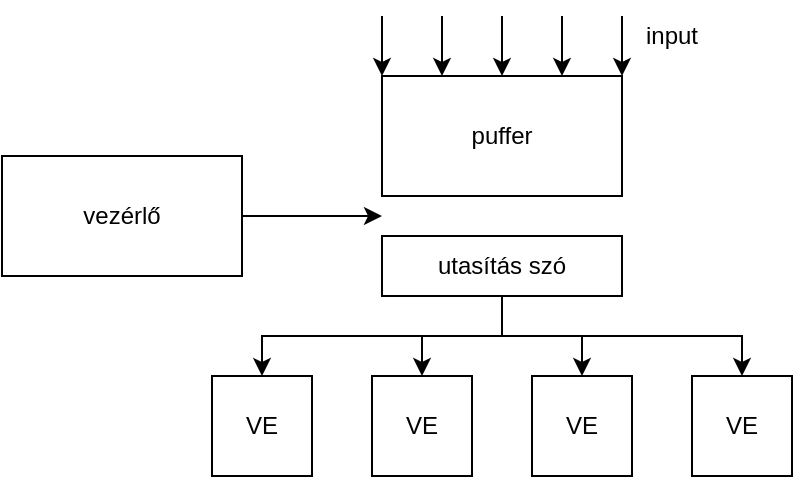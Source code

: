 <mxfile version="14.5.7" type="device"><diagram id="d2Ujw35MIQjmWdx2E8hi" name="Page-1"><mxGraphModel dx="685" dy="356" grid="1" gridSize="10" guides="1" tooltips="1" connect="1" arrows="1" fold="1" page="1" pageScale="1" pageWidth="2336" pageHeight="1654" math="0" shadow="0"><root><mxCell id="0"/><mxCell id="1" parent="0"/><mxCell id="GtCXZuHQat5em-8TICQS-4" style="edgeStyle=orthogonalEdgeStyle;rounded=0;orthogonalLoop=1;jettySize=auto;html=1;exitX=1;exitY=0.5;exitDx=0;exitDy=0;" edge="1" parent="1" source="GtCXZuHQat5em-8TICQS-1"><mxGeometry relative="1" as="geometry"><mxPoint x="450" y="210" as="targetPoint"/><Array as="points"><mxPoint x="390" y="210"/><mxPoint x="390" y="210"/></Array></mxGeometry></mxCell><mxCell id="GtCXZuHQat5em-8TICQS-1" value="vezérlő" style="rounded=0;whiteSpace=wrap;html=1;" vertex="1" parent="1"><mxGeometry x="260" y="180" width="120" height="60" as="geometry"/></mxCell><mxCell id="GtCXZuHQat5em-8TICQS-14" style="edgeStyle=orthogonalEdgeStyle;rounded=0;orthogonalLoop=1;jettySize=auto;html=1;exitX=0;exitY=0;exitDx=0;exitDy=0;startArrow=classic;startFill=1;endArrow=none;endFill=0;" edge="1" parent="1" source="GtCXZuHQat5em-8TICQS-2"><mxGeometry relative="1" as="geometry"><mxPoint x="450" y="110" as="targetPoint"/></mxGeometry></mxCell><mxCell id="GtCXZuHQat5em-8TICQS-15" style="edgeStyle=orthogonalEdgeStyle;rounded=0;orthogonalLoop=1;jettySize=auto;html=1;exitX=0.25;exitY=0;exitDx=0;exitDy=0;startArrow=classic;startFill=1;endArrow=none;endFill=0;" edge="1" parent="1" source="GtCXZuHQat5em-8TICQS-2"><mxGeometry relative="1" as="geometry"><mxPoint x="480" y="110" as="targetPoint"/></mxGeometry></mxCell><mxCell id="GtCXZuHQat5em-8TICQS-17" style="edgeStyle=orthogonalEdgeStyle;rounded=0;orthogonalLoop=1;jettySize=auto;html=1;exitX=0.5;exitY=0;exitDx=0;exitDy=0;startArrow=classic;startFill=1;endArrow=none;endFill=0;" edge="1" parent="1" source="GtCXZuHQat5em-8TICQS-2"><mxGeometry relative="1" as="geometry"><mxPoint x="510" y="110" as="targetPoint"/></mxGeometry></mxCell><mxCell id="GtCXZuHQat5em-8TICQS-18" style="edgeStyle=orthogonalEdgeStyle;rounded=0;orthogonalLoop=1;jettySize=auto;html=1;exitX=0.75;exitY=0;exitDx=0;exitDy=0;startArrow=classic;startFill=1;endArrow=none;endFill=0;" edge="1" parent="1" source="GtCXZuHQat5em-8TICQS-2"><mxGeometry relative="1" as="geometry"><mxPoint x="540" y="110" as="targetPoint"/></mxGeometry></mxCell><mxCell id="GtCXZuHQat5em-8TICQS-19" style="edgeStyle=orthogonalEdgeStyle;rounded=0;orthogonalLoop=1;jettySize=auto;html=1;exitX=1;exitY=0;exitDx=0;exitDy=0;startArrow=classic;startFill=1;endArrow=none;endFill=0;" edge="1" parent="1" source="GtCXZuHQat5em-8TICQS-2"><mxGeometry relative="1" as="geometry"><mxPoint x="570" y="110" as="targetPoint"/></mxGeometry></mxCell><mxCell id="GtCXZuHQat5em-8TICQS-2" value="puffer" style="rounded=0;whiteSpace=wrap;html=1;" vertex="1" parent="1"><mxGeometry x="450" y="140" width="120" height="60" as="geometry"/></mxCell><mxCell id="GtCXZuHQat5em-8TICQS-10" style="edgeStyle=orthogonalEdgeStyle;rounded=0;orthogonalLoop=1;jettySize=auto;html=1;exitX=0.5;exitY=1;exitDx=0;exitDy=0;entryX=0.5;entryY=0;entryDx=0;entryDy=0;" edge="1" parent="1" source="GtCXZuHQat5em-8TICQS-3" target="GtCXZuHQat5em-8TICQS-5"><mxGeometry relative="1" as="geometry"/></mxCell><mxCell id="GtCXZuHQat5em-8TICQS-11" style="edgeStyle=orthogonalEdgeStyle;rounded=0;orthogonalLoop=1;jettySize=auto;html=1;exitX=0.5;exitY=1;exitDx=0;exitDy=0;" edge="1" parent="1" source="GtCXZuHQat5em-8TICQS-3" target="GtCXZuHQat5em-8TICQS-6"><mxGeometry relative="1" as="geometry"/></mxCell><mxCell id="GtCXZuHQat5em-8TICQS-12" style="edgeStyle=orthogonalEdgeStyle;rounded=0;orthogonalLoop=1;jettySize=auto;html=1;exitX=0.5;exitY=1;exitDx=0;exitDy=0;entryX=0.5;entryY=0;entryDx=0;entryDy=0;" edge="1" parent="1" source="GtCXZuHQat5em-8TICQS-3" target="GtCXZuHQat5em-8TICQS-7"><mxGeometry relative="1" as="geometry"/></mxCell><mxCell id="GtCXZuHQat5em-8TICQS-13" style="edgeStyle=orthogonalEdgeStyle;rounded=0;orthogonalLoop=1;jettySize=auto;html=1;exitX=0.5;exitY=1;exitDx=0;exitDy=0;entryX=0.5;entryY=0;entryDx=0;entryDy=0;" edge="1" parent="1" source="GtCXZuHQat5em-8TICQS-3" target="GtCXZuHQat5em-8TICQS-8"><mxGeometry relative="1" as="geometry"/></mxCell><mxCell id="GtCXZuHQat5em-8TICQS-3" value="utasítás szó" style="rounded=0;whiteSpace=wrap;html=1;" vertex="1" parent="1"><mxGeometry x="450" y="220" width="120" height="30" as="geometry"/></mxCell><mxCell id="GtCXZuHQat5em-8TICQS-5" value="VE" style="rounded=0;whiteSpace=wrap;html=1;" vertex="1" parent="1"><mxGeometry x="365" y="290" width="50" height="50" as="geometry"/></mxCell><mxCell id="GtCXZuHQat5em-8TICQS-6" value="VE" style="rounded=0;whiteSpace=wrap;html=1;" vertex="1" parent="1"><mxGeometry x="445" y="290" width="50" height="50" as="geometry"/></mxCell><mxCell id="GtCXZuHQat5em-8TICQS-7" value="VE" style="rounded=0;whiteSpace=wrap;html=1;" vertex="1" parent="1"><mxGeometry x="525" y="290" width="50" height="50" as="geometry"/></mxCell><mxCell id="GtCXZuHQat5em-8TICQS-8" value="VE" style="rounded=0;whiteSpace=wrap;html=1;" vertex="1" parent="1"><mxGeometry x="605" y="290" width="50" height="50" as="geometry"/></mxCell><mxCell id="GtCXZuHQat5em-8TICQS-20" value="input" style="text;html=1;strokeColor=none;fillColor=none;align=center;verticalAlign=middle;whiteSpace=wrap;rounded=0;" vertex="1" parent="1"><mxGeometry x="575" y="110" width="40" height="20" as="geometry"/></mxCell></root></mxGraphModel></diagram></mxfile>